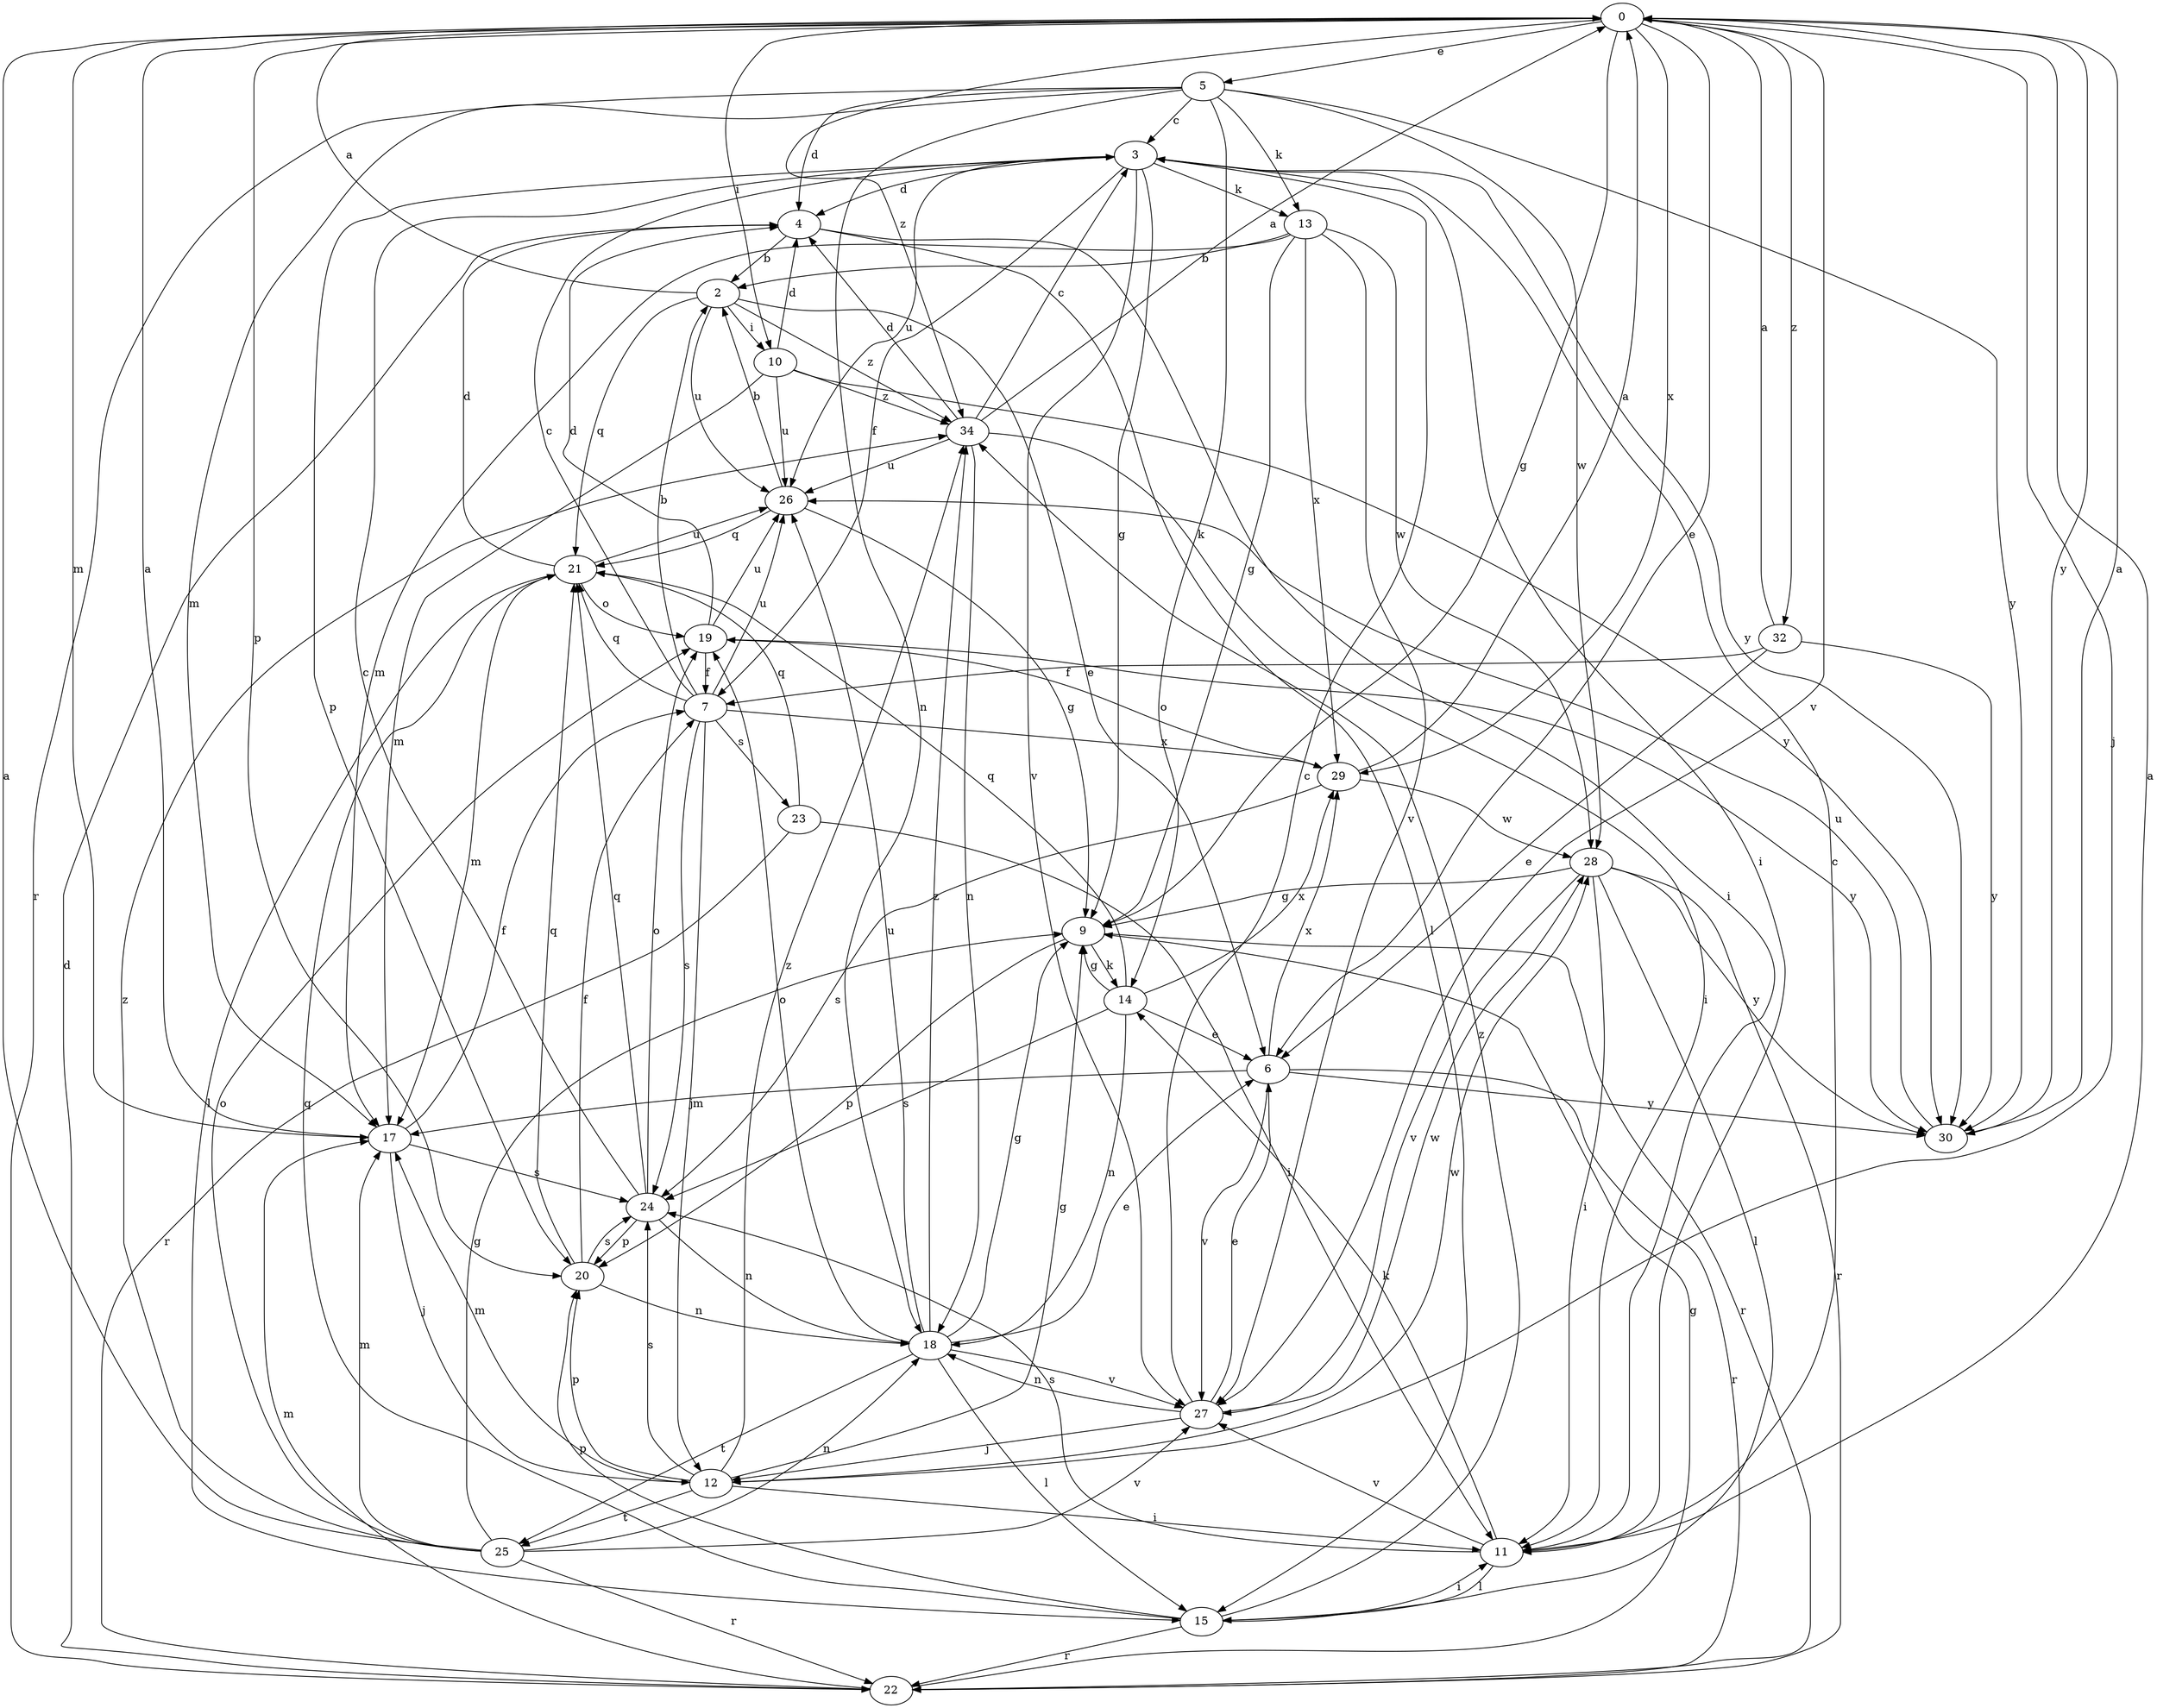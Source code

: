 strict digraph  {
0;
2;
3;
4;
5;
6;
7;
9;
10;
11;
12;
13;
14;
15;
17;
18;
19;
20;
21;
22;
23;
24;
25;
26;
27;
28;
29;
30;
32;
34;
0 -> 5  [label=e];
0 -> 6  [label=e];
0 -> 9  [label=g];
0 -> 10  [label=i];
0 -> 12  [label=j];
0 -> 17  [label=m];
0 -> 20  [label=p];
0 -> 27  [label=v];
0 -> 29  [label=x];
0 -> 30  [label=y];
0 -> 32  [label=z];
0 -> 34  [label=z];
2 -> 0  [label=a];
2 -> 6  [label=e];
2 -> 10  [label=i];
2 -> 21  [label=q];
2 -> 26  [label=u];
2 -> 34  [label=z];
3 -> 4  [label=d];
3 -> 7  [label=f];
3 -> 9  [label=g];
3 -> 11  [label=i];
3 -> 13  [label=k];
3 -> 20  [label=p];
3 -> 26  [label=u];
3 -> 27  [label=v];
3 -> 30  [label=y];
4 -> 2  [label=b];
4 -> 11  [label=i];
4 -> 15  [label=l];
5 -> 3  [label=c];
5 -> 4  [label=d];
5 -> 13  [label=k];
5 -> 14  [label=k];
5 -> 17  [label=m];
5 -> 18  [label=n];
5 -> 22  [label=r];
5 -> 28  [label=w];
5 -> 30  [label=y];
6 -> 17  [label=m];
6 -> 22  [label=r];
6 -> 27  [label=v];
6 -> 29  [label=x];
6 -> 30  [label=y];
7 -> 2  [label=b];
7 -> 3  [label=c];
7 -> 12  [label=j];
7 -> 21  [label=q];
7 -> 23  [label=s];
7 -> 24  [label=s];
7 -> 26  [label=u];
7 -> 29  [label=x];
9 -> 14  [label=k];
9 -> 20  [label=p];
9 -> 22  [label=r];
10 -> 4  [label=d];
10 -> 17  [label=m];
10 -> 26  [label=u];
10 -> 30  [label=y];
10 -> 34  [label=z];
11 -> 0  [label=a];
11 -> 3  [label=c];
11 -> 14  [label=k];
11 -> 15  [label=l];
11 -> 24  [label=s];
11 -> 27  [label=v];
12 -> 9  [label=g];
12 -> 11  [label=i];
12 -> 17  [label=m];
12 -> 20  [label=p];
12 -> 24  [label=s];
12 -> 25  [label=t];
12 -> 28  [label=w];
12 -> 34  [label=z];
13 -> 2  [label=b];
13 -> 9  [label=g];
13 -> 17  [label=m];
13 -> 27  [label=v];
13 -> 28  [label=w];
13 -> 29  [label=x];
14 -> 6  [label=e];
14 -> 9  [label=g];
14 -> 18  [label=n];
14 -> 21  [label=q];
14 -> 24  [label=s];
14 -> 29  [label=x];
15 -> 11  [label=i];
15 -> 20  [label=p];
15 -> 21  [label=q];
15 -> 22  [label=r];
15 -> 34  [label=z];
17 -> 0  [label=a];
17 -> 7  [label=f];
17 -> 12  [label=j];
17 -> 24  [label=s];
18 -> 6  [label=e];
18 -> 9  [label=g];
18 -> 15  [label=l];
18 -> 19  [label=o];
18 -> 25  [label=t];
18 -> 26  [label=u];
18 -> 27  [label=v];
18 -> 34  [label=z];
19 -> 4  [label=d];
19 -> 7  [label=f];
19 -> 26  [label=u];
19 -> 30  [label=y];
20 -> 7  [label=f];
20 -> 18  [label=n];
20 -> 21  [label=q];
20 -> 24  [label=s];
21 -> 4  [label=d];
21 -> 15  [label=l];
21 -> 17  [label=m];
21 -> 19  [label=o];
21 -> 26  [label=u];
22 -> 4  [label=d];
22 -> 9  [label=g];
22 -> 17  [label=m];
23 -> 11  [label=i];
23 -> 21  [label=q];
23 -> 22  [label=r];
24 -> 3  [label=c];
24 -> 18  [label=n];
24 -> 19  [label=o];
24 -> 20  [label=p];
24 -> 21  [label=q];
25 -> 0  [label=a];
25 -> 9  [label=g];
25 -> 17  [label=m];
25 -> 18  [label=n];
25 -> 19  [label=o];
25 -> 22  [label=r];
25 -> 27  [label=v];
25 -> 34  [label=z];
26 -> 2  [label=b];
26 -> 9  [label=g];
26 -> 21  [label=q];
27 -> 3  [label=c];
27 -> 6  [label=e];
27 -> 12  [label=j];
27 -> 18  [label=n];
27 -> 28  [label=w];
28 -> 9  [label=g];
28 -> 11  [label=i];
28 -> 15  [label=l];
28 -> 22  [label=r];
28 -> 27  [label=v];
28 -> 30  [label=y];
29 -> 0  [label=a];
29 -> 19  [label=o];
29 -> 24  [label=s];
29 -> 28  [label=w];
30 -> 0  [label=a];
30 -> 26  [label=u];
32 -> 0  [label=a];
32 -> 6  [label=e];
32 -> 7  [label=f];
32 -> 30  [label=y];
34 -> 0  [label=a];
34 -> 3  [label=c];
34 -> 4  [label=d];
34 -> 11  [label=i];
34 -> 18  [label=n];
34 -> 26  [label=u];
}
